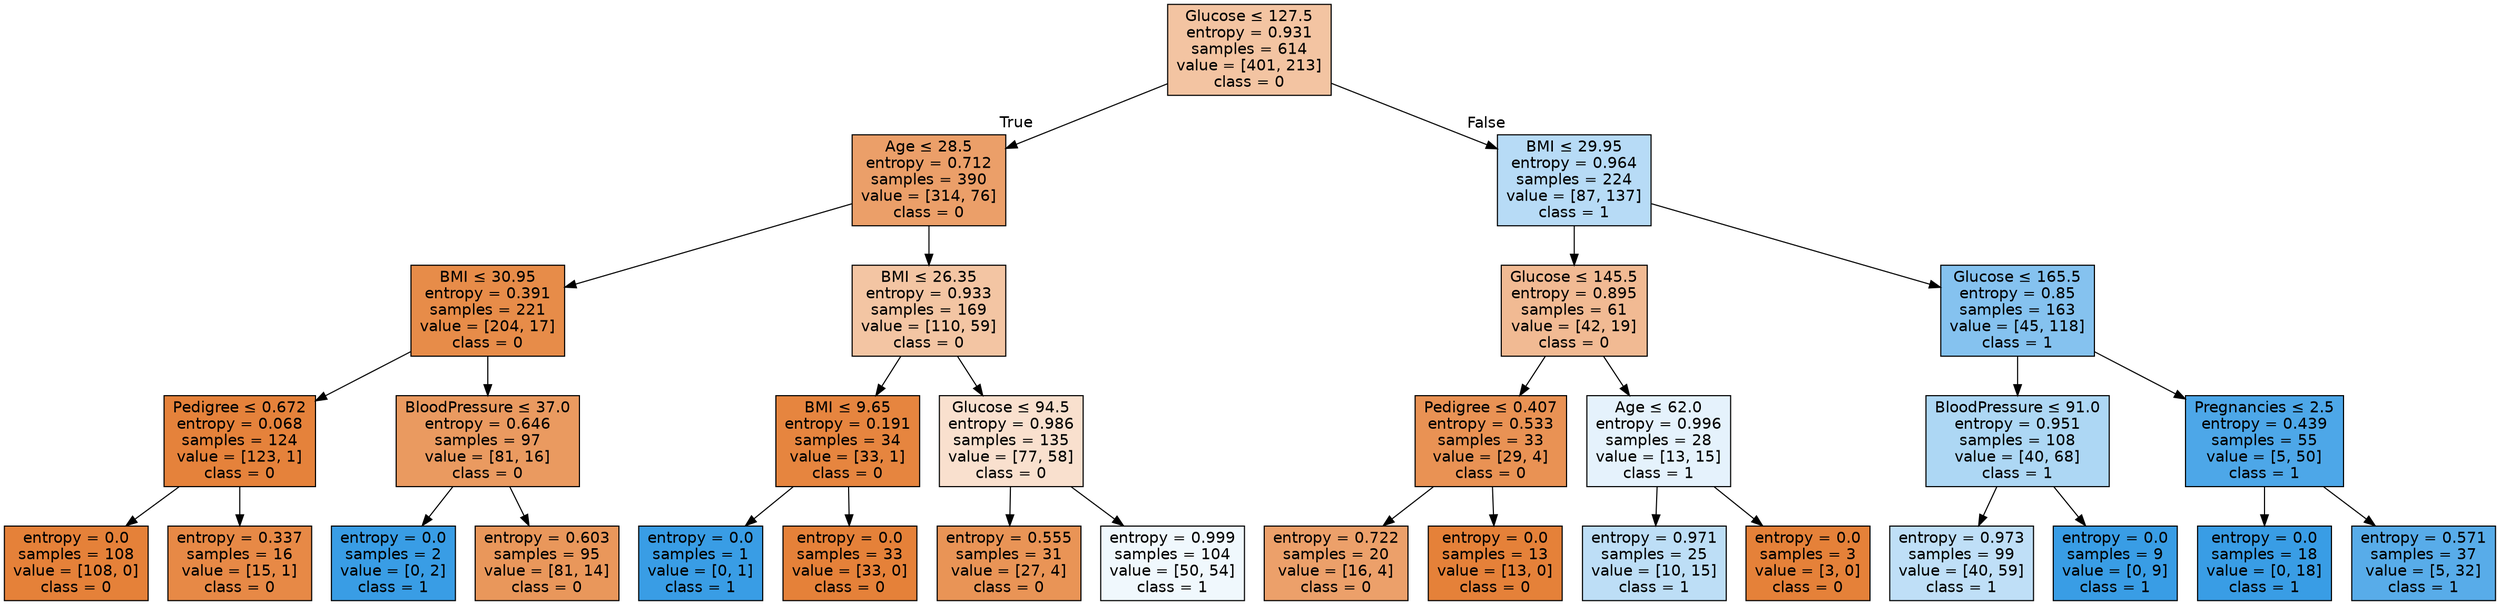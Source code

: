 digraph Tree {
node [shape=box, style="filled", color="black", fontname="helvetica"] ;
edge [fontname="helvetica"] ;
0 [label=<Glucose &le; 127.5<br/>entropy = 0.931<br/>samples = 614<br/>value = [401, 213]<br/>class = 0>, fillcolor="#f3c4a2"] ;
1 [label=<Age &le; 28.5<br/>entropy = 0.712<br/>samples = 390<br/>value = [314, 76]<br/>class = 0>, fillcolor="#eb9f69"] ;
0 -> 1 [labeldistance=2.5, labelangle=45, headlabel="True"] ;
2 [label=<BMI &le; 30.95<br/>entropy = 0.391<br/>samples = 221<br/>value = [204, 17]<br/>class = 0>, fillcolor="#e78c49"] ;
1 -> 2 ;
3 [label=<Pedigree &le; 0.672<br/>entropy = 0.068<br/>samples = 124<br/>value = [123, 1]<br/>class = 0>, fillcolor="#e5823b"] ;
2 -> 3 ;
4 [label=<entropy = 0.0<br/>samples = 108<br/>value = [108, 0]<br/>class = 0>, fillcolor="#e58139"] ;
3 -> 4 ;
5 [label=<entropy = 0.337<br/>samples = 16<br/>value = [15, 1]<br/>class = 0>, fillcolor="#e78946"] ;
3 -> 5 ;
6 [label=<BloodPressure &le; 37.0<br/>entropy = 0.646<br/>samples = 97<br/>value = [81, 16]<br/>class = 0>, fillcolor="#ea9a60"] ;
2 -> 6 ;
7 [label=<entropy = 0.0<br/>samples = 2<br/>value = [0, 2]<br/>class = 1>, fillcolor="#399de5"] ;
6 -> 7 ;
8 [label=<entropy = 0.603<br/>samples = 95<br/>value = [81, 14]<br/>class = 0>, fillcolor="#e9975b"] ;
6 -> 8 ;
9 [label=<BMI &le; 26.35<br/>entropy = 0.933<br/>samples = 169<br/>value = [110, 59]<br/>class = 0>, fillcolor="#f3c5a3"] ;
1 -> 9 ;
10 [label=<BMI &le; 9.65<br/>entropy = 0.191<br/>samples = 34<br/>value = [33, 1]<br/>class = 0>, fillcolor="#e6853f"] ;
9 -> 10 ;
11 [label=<entropy = 0.0<br/>samples = 1<br/>value = [0, 1]<br/>class = 1>, fillcolor="#399de5"] ;
10 -> 11 ;
12 [label=<entropy = 0.0<br/>samples = 33<br/>value = [33, 0]<br/>class = 0>, fillcolor="#e58139"] ;
10 -> 12 ;
13 [label=<Glucose &le; 94.5<br/>entropy = 0.986<br/>samples = 135<br/>value = [77, 58]<br/>class = 0>, fillcolor="#f9e0ce"] ;
9 -> 13 ;
14 [label=<entropy = 0.555<br/>samples = 31<br/>value = [27, 4]<br/>class = 0>, fillcolor="#e99456"] ;
13 -> 14 ;
15 [label=<entropy = 0.999<br/>samples = 104<br/>value = [50, 54]<br/>class = 1>, fillcolor="#f0f8fd"] ;
13 -> 15 ;
16 [label=<BMI &le; 29.95<br/>entropy = 0.964<br/>samples = 224<br/>value = [87, 137]<br/>class = 1>, fillcolor="#b7dbf6"] ;
0 -> 16 [labeldistance=2.5, labelangle=-45, headlabel="False"] ;
17 [label=<Glucose &le; 145.5<br/>entropy = 0.895<br/>samples = 61<br/>value = [42, 19]<br/>class = 0>, fillcolor="#f1ba93"] ;
16 -> 17 ;
18 [label=<Pedigree &le; 0.407<br/>entropy = 0.533<br/>samples = 33<br/>value = [29, 4]<br/>class = 0>, fillcolor="#e99254"] ;
17 -> 18 ;
19 [label=<entropy = 0.722<br/>samples = 20<br/>value = [16, 4]<br/>class = 0>, fillcolor="#eca06a"] ;
18 -> 19 ;
20 [label=<entropy = 0.0<br/>samples = 13<br/>value = [13, 0]<br/>class = 0>, fillcolor="#e58139"] ;
18 -> 20 ;
21 [label=<Age &le; 62.0<br/>entropy = 0.996<br/>samples = 28<br/>value = [13, 15]<br/>class = 1>, fillcolor="#e5f2fc"] ;
17 -> 21 ;
22 [label=<entropy = 0.971<br/>samples = 25<br/>value = [10, 15]<br/>class = 1>, fillcolor="#bddef6"] ;
21 -> 22 ;
23 [label=<entropy = 0.0<br/>samples = 3<br/>value = [3, 0]<br/>class = 0>, fillcolor="#e58139"] ;
21 -> 23 ;
24 [label=<Glucose &le; 165.5<br/>entropy = 0.85<br/>samples = 163<br/>value = [45, 118]<br/>class = 1>, fillcolor="#85c2ef"] ;
16 -> 24 ;
25 [label=<BloodPressure &le; 91.0<br/>entropy = 0.951<br/>samples = 108<br/>value = [40, 68]<br/>class = 1>, fillcolor="#add7f4"] ;
24 -> 25 ;
26 [label=<entropy = 0.973<br/>samples = 99<br/>value = [40, 59]<br/>class = 1>, fillcolor="#bfdff7"] ;
25 -> 26 ;
27 [label=<entropy = 0.0<br/>samples = 9<br/>value = [0, 9]<br/>class = 1>, fillcolor="#399de5"] ;
25 -> 27 ;
28 [label=<Pregnancies &le; 2.5<br/>entropy = 0.439<br/>samples = 55<br/>value = [5, 50]<br/>class = 1>, fillcolor="#4da7e8"] ;
24 -> 28 ;
29 [label=<entropy = 0.0<br/>samples = 18<br/>value = [0, 18]<br/>class = 1>, fillcolor="#399de5"] ;
28 -> 29 ;
30 [label=<entropy = 0.571<br/>samples = 37<br/>value = [5, 32]<br/>class = 1>, fillcolor="#58ace9"] ;
28 -> 30 ;
}